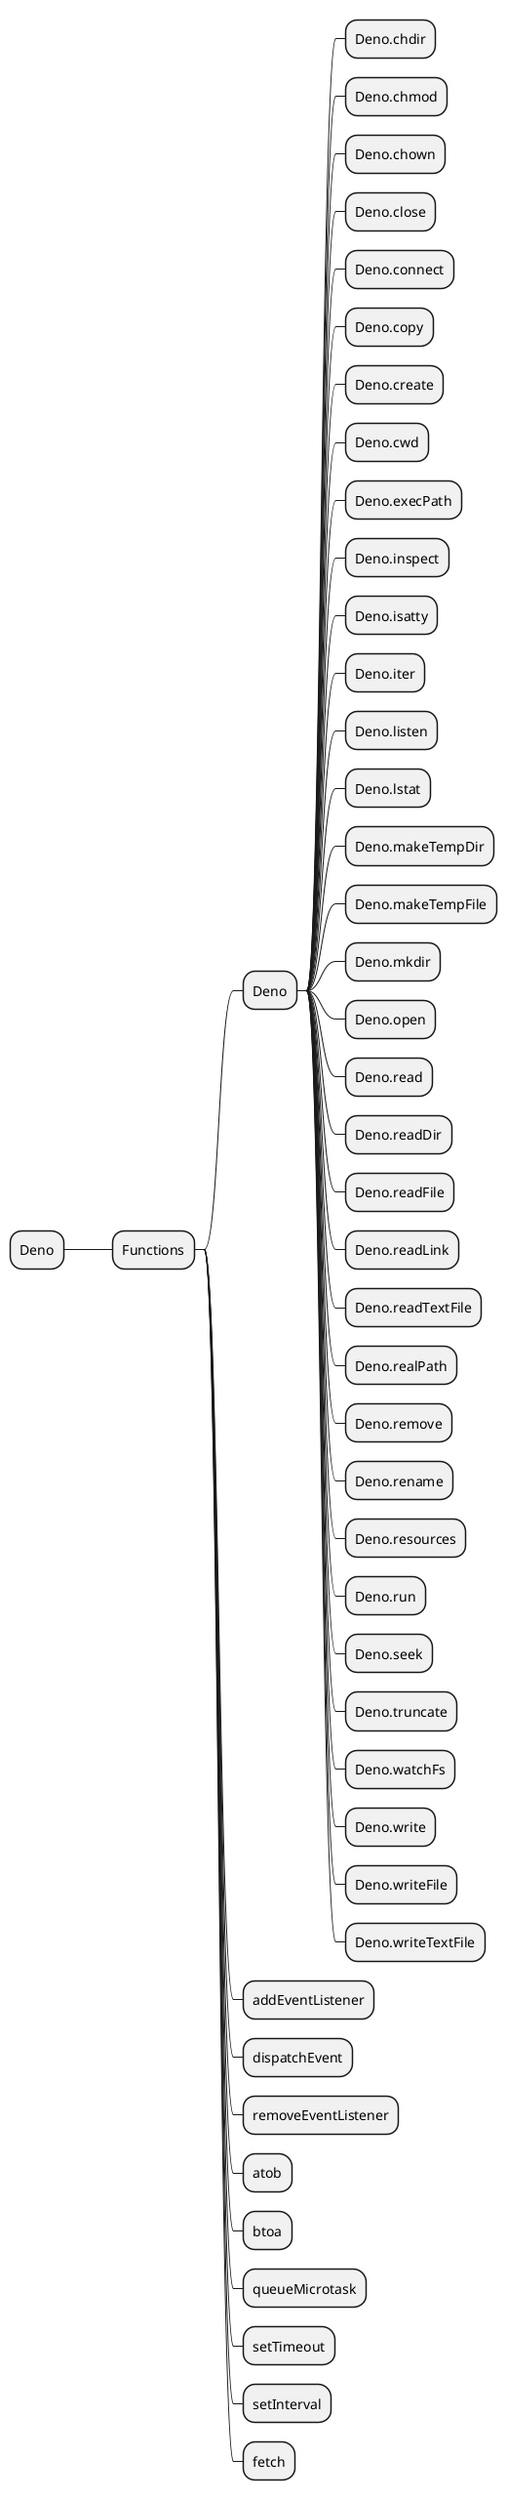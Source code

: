 @startmindmap
* Deno
** Functions
*** Deno
**** Deno.chdir
**** Deno.chmod
**** Deno.chown
**** Deno.close
**** Deno.connect
**** Deno.copy
**** Deno.create
**** Deno.cwd
**** Deno.execPath
**** Deno.inspect
**** Deno.isatty
**** Deno.iter
**** Deno.listen
**** Deno.lstat
**** Deno.makeTempDir
**** Deno.makeTempFile
**** Deno.mkdir
**** Deno.open
**** Deno.read
**** Deno.readDir
**** Deno.readFile
**** Deno.readLink
**** Deno.readTextFile
**** Deno.realPath
**** Deno.remove
**** Deno.rename
**** Deno.resources
**** Deno.run
**** Deno.seek
**** Deno.truncate
**** Deno.watchFs
**** Deno.write
**** Deno.writeFile
**** Deno.writeTextFile

*** addEventListener
*** dispatchEvent
*** removeEventListener
*** atob
*** btoa
*** queueMicrotask
*** setTimeout
*** setInterval
*** fetch
@endmindmap

